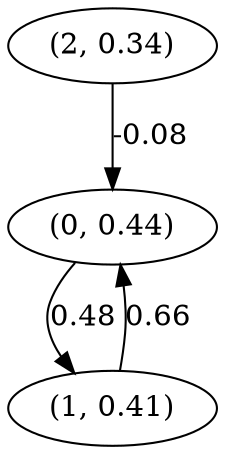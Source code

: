 digraph {
    0 [ label = "(0, 0.44)" ]
    1 [ label = "(1, 0.41)" ]
    2 [ label = "(2, 0.34)" ]
    1 -> 0 [ label = "0.66" ]
    2 -> 0 [ label = "-0.08" ]
    0 -> 1 [ label = "0.48" ]
}

